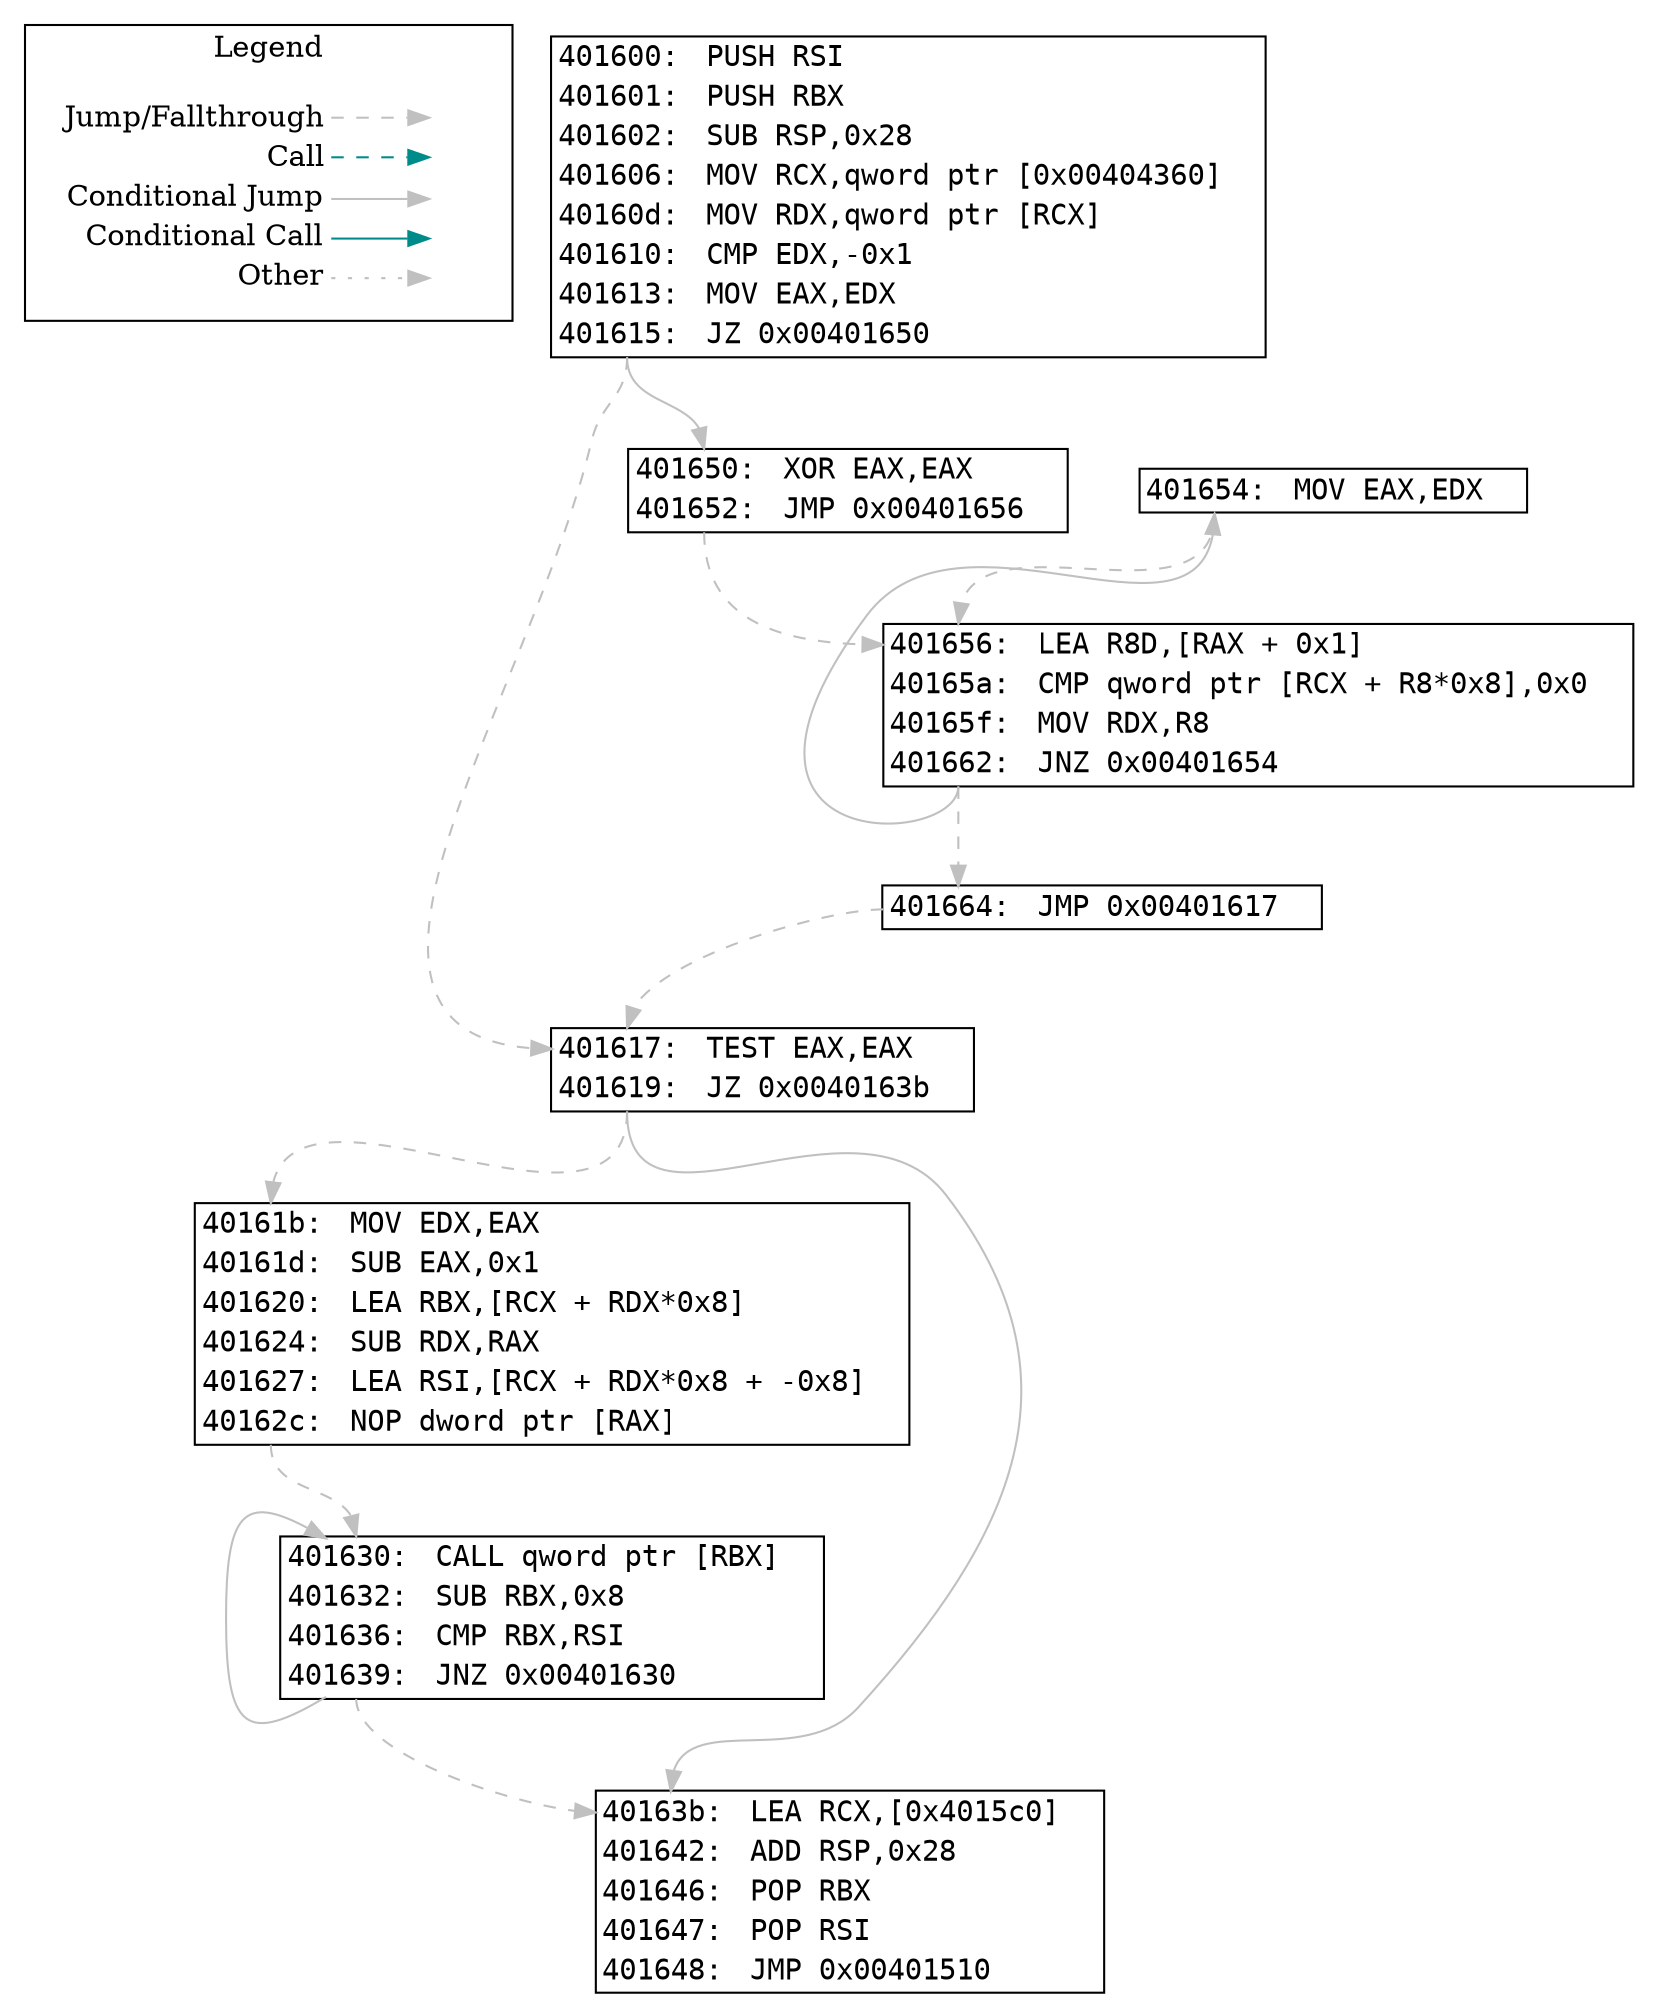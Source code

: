 digraph "func 0x401600" {
  newrank=true;
  // Flow Type Legend
  subgraph cluster_01 { 
    rank=same;
    node [shape=plaintext]
    label = "Legend";
    key [label=<<table border="0" cellpadding="2" cellspacing="0" cellborder="0">
                  <tr><td align="right" port="i1">Jump/Fallthrough</td></tr>
                  <tr><td align="right" port="i2">Call</td></tr>
                  <tr><td align="right" port="i3">Conditional Jump</td></tr>
                  <tr><td align="right" port="i4">Conditional Call</td></tr>
                  <tr><td align="right" port="i5">Other</td></tr>
               </table>>];
    key2 [label=<<table border="0" cellpadding="2" cellspacing="0" cellborder="0">
                   <tr><td port="i1">&nbsp;</td></tr>
                   <tr><td port="i2">&nbsp;</td></tr>
                   <tr><td port="i3">&nbsp;</td></tr>
                   <tr><td port="i4">&nbsp;</td></tr>
                   <tr><td port="i5">&nbsp;</td></tr>
                </table>>];
    key:i1:e -> key2:i1:w [color=gray style=dashed];
    key:i2:e -> key2:i2:w [color=cyan4 style=dashed];
    key:i3:e -> key2:i3:w [color=gray];
    key:i4:e -> key2:i4:w [color=cyan4];
    key:i5:e -> key2:i5:w [color=gray style=dotted];
  }
  bb_401600 [shape=plaintext label=<
    <TABLE BORDER="1" CELLBORDER="0" CELLSPACING="0">
      <TR>
        <TD PORT="insn_401600" ALIGN="RIGHT"><FONT FACE="monospace">401600: </FONT></TD>
        <TD ALIGN="LEFT"><FONT FACE="monospace">PUSH RSI</FONT></TD>
        <TD>&nbsp;&nbsp;&nbsp;</TD> // for spacing
      </TR>
      <TR>
        <TD PORT="insn_401601" ALIGN="RIGHT"><FONT FACE="monospace">401601: </FONT></TD>
        <TD ALIGN="LEFT"><FONT FACE="monospace">PUSH RBX</FONT></TD>
        <TD>&nbsp;&nbsp;&nbsp;</TD> // for spacing
      </TR>
      <TR>
        <TD PORT="insn_401602" ALIGN="RIGHT"><FONT FACE="monospace">401602: </FONT></TD>
        <TD ALIGN="LEFT"><FONT FACE="monospace">SUB RSP,0x28</FONT></TD>
        <TD>&nbsp;&nbsp;&nbsp;</TD> // for spacing
      </TR>
      <TR>
        <TD PORT="insn_401606" ALIGN="RIGHT"><FONT FACE="monospace">401606: </FONT></TD>
        <TD ALIGN="LEFT"><FONT FACE="monospace">MOV RCX,qword ptr [0x00404360]</FONT></TD>
        <TD>&nbsp;&nbsp;&nbsp;</TD> // for spacing
      </TR>
      <TR>
        <TD PORT="insn_40160d" ALIGN="RIGHT"><FONT FACE="monospace">40160d: </FONT></TD>
        <TD ALIGN="LEFT"><FONT FACE="monospace">MOV RDX,qword ptr [RCX]</FONT></TD>
        <TD>&nbsp;&nbsp;&nbsp;</TD> // for spacing
      </TR>
      <TR>
        <TD PORT="insn_401610" ALIGN="RIGHT"><FONT FACE="monospace">401610: </FONT></TD>
        <TD ALIGN="LEFT"><FONT FACE="monospace">CMP EDX,-0x1</FONT></TD>
        <TD>&nbsp;&nbsp;&nbsp;</TD> // for spacing
      </TR>
      <TR>
        <TD PORT="insn_401613" ALIGN="RIGHT"><FONT FACE="monospace">401613: </FONT></TD>
        <TD ALIGN="LEFT"><FONT FACE="monospace">MOV EAX,EDX</FONT></TD>
        <TD>&nbsp;&nbsp;&nbsp;</TD> // for spacing
      </TR>
      <TR>
        <TD PORT="insn_401615" ALIGN="RIGHT"><FONT FACE="monospace">401615: </FONT></TD>
        <TD ALIGN="LEFT"><FONT FACE="monospace">JZ 0x00401650</FONT></TD>
        <TD>&nbsp;&nbsp;&nbsp;</TD> // for spacing
      </TR>
    </TABLE>>];
  bb_401617 [shape=plaintext label=<
    <TABLE BORDER="1" CELLBORDER="0" CELLSPACING="0">
      <TR>
        <TD PORT="insn_401617" ALIGN="RIGHT"><FONT FACE="monospace">401617: </FONT></TD>
        <TD ALIGN="LEFT"><FONT FACE="monospace">TEST EAX,EAX</FONT></TD>
        <TD>&nbsp;&nbsp;&nbsp;</TD> // for spacing
      </TR>
      <TR>
        <TD PORT="insn_401619" ALIGN="RIGHT"><FONT FACE="monospace">401619: </FONT></TD>
        <TD ALIGN="LEFT"><FONT FACE="monospace">JZ 0x0040163b</FONT></TD>
        <TD>&nbsp;&nbsp;&nbsp;</TD> // for spacing
      </TR>
    </TABLE>>];
  bb_40161b [shape=plaintext label=<
    <TABLE BORDER="1" CELLBORDER="0" CELLSPACING="0">
      <TR>
        <TD PORT="insn_40161b" ALIGN="RIGHT"><FONT FACE="monospace">40161b: </FONT></TD>
        <TD ALIGN="LEFT"><FONT FACE="monospace">MOV EDX,EAX</FONT></TD>
        <TD>&nbsp;&nbsp;&nbsp;</TD> // for spacing
      </TR>
      <TR>
        <TD PORT="insn_40161d" ALIGN="RIGHT"><FONT FACE="monospace">40161d: </FONT></TD>
        <TD ALIGN="LEFT"><FONT FACE="monospace">SUB EAX,0x1</FONT></TD>
        <TD>&nbsp;&nbsp;&nbsp;</TD> // for spacing
      </TR>
      <TR>
        <TD PORT="insn_401620" ALIGN="RIGHT"><FONT FACE="monospace">401620: </FONT></TD>
        <TD ALIGN="LEFT"><FONT FACE="monospace">LEA RBX,[RCX + RDX*0x8]</FONT></TD>
        <TD>&nbsp;&nbsp;&nbsp;</TD> // for spacing
      </TR>
      <TR>
        <TD PORT="insn_401624" ALIGN="RIGHT"><FONT FACE="monospace">401624: </FONT></TD>
        <TD ALIGN="LEFT"><FONT FACE="monospace">SUB RDX,RAX</FONT></TD>
        <TD>&nbsp;&nbsp;&nbsp;</TD> // for spacing
      </TR>
      <TR>
        <TD PORT="insn_401627" ALIGN="RIGHT"><FONT FACE="monospace">401627: </FONT></TD>
        <TD ALIGN="LEFT"><FONT FACE="monospace">LEA RSI,[RCX + RDX*0x8 + -0x8]</FONT></TD>
        <TD>&nbsp;&nbsp;&nbsp;</TD> // for spacing
      </TR>
      <TR>
        <TD PORT="insn_40162c" ALIGN="RIGHT"><FONT FACE="monospace">40162c: </FONT></TD>
        <TD ALIGN="LEFT"><FONT FACE="monospace">NOP dword ptr [RAX]</FONT></TD>
        <TD>&nbsp;&nbsp;&nbsp;</TD> // for spacing
      </TR>
    </TABLE>>];
  bb_401630 [shape=plaintext label=<
    <TABLE BORDER="1" CELLBORDER="0" CELLSPACING="0">
      <TR>
        <TD PORT="insn_401630" ALIGN="RIGHT"><FONT FACE="monospace">401630: </FONT></TD>
        <TD ALIGN="LEFT"><FONT FACE="monospace">CALL qword ptr [RBX]</FONT></TD>
        <TD>&nbsp;&nbsp;&nbsp;</TD> // for spacing
      </TR>
      <TR>
        <TD PORT="insn_401632" ALIGN="RIGHT"><FONT FACE="monospace">401632: </FONT></TD>
        <TD ALIGN="LEFT"><FONT FACE="monospace">SUB RBX,0x8</FONT></TD>
        <TD>&nbsp;&nbsp;&nbsp;</TD> // for spacing
      </TR>
      <TR>
        <TD PORT="insn_401636" ALIGN="RIGHT"><FONT FACE="monospace">401636: </FONT></TD>
        <TD ALIGN="LEFT"><FONT FACE="monospace">CMP RBX,RSI</FONT></TD>
        <TD>&nbsp;&nbsp;&nbsp;</TD> // for spacing
      </TR>
      <TR>
        <TD PORT="insn_401639" ALIGN="RIGHT"><FONT FACE="monospace">401639: </FONT></TD>
        <TD ALIGN="LEFT"><FONT FACE="monospace">JNZ 0x00401630</FONT></TD>
        <TD>&nbsp;&nbsp;&nbsp;</TD> // for spacing
      </TR>
    </TABLE>>];
  bb_40163b [shape=plaintext label=<
    <TABLE BORDER="1" CELLBORDER="0" CELLSPACING="0">
      <TR>
        <TD PORT="insn_40163b" ALIGN="RIGHT"><FONT FACE="monospace">40163b: </FONT></TD>
        <TD ALIGN="LEFT"><FONT FACE="monospace">LEA RCX,[0x4015c0]</FONT></TD>
        <TD>&nbsp;&nbsp;&nbsp;</TD> // for spacing
      </TR>
      <TR>
        <TD PORT="insn_401642" ALIGN="RIGHT"><FONT FACE="monospace">401642: </FONT></TD>
        <TD ALIGN="LEFT"><FONT FACE="monospace">ADD RSP,0x28</FONT></TD>
        <TD>&nbsp;&nbsp;&nbsp;</TD> // for spacing
      </TR>
      <TR>
        <TD PORT="insn_401646" ALIGN="RIGHT"><FONT FACE="monospace">401646: </FONT></TD>
        <TD ALIGN="LEFT"><FONT FACE="monospace">POP RBX</FONT></TD>
        <TD>&nbsp;&nbsp;&nbsp;</TD> // for spacing
      </TR>
      <TR>
        <TD PORT="insn_401647" ALIGN="RIGHT"><FONT FACE="monospace">401647: </FONT></TD>
        <TD ALIGN="LEFT"><FONT FACE="monospace">POP RSI</FONT></TD>
        <TD>&nbsp;&nbsp;&nbsp;</TD> // for spacing
      </TR>
      <TR>
        <TD PORT="insn_401648" ALIGN="RIGHT"><FONT FACE="monospace">401648: </FONT></TD>
        <TD ALIGN="LEFT"><FONT FACE="monospace">JMP 0x00401510</FONT></TD>
        <TD>&nbsp;&nbsp;&nbsp;</TD> // for spacing
      </TR>
    </TABLE>>];
  bb_401650 [shape=plaintext label=<
    <TABLE BORDER="1" CELLBORDER="0" CELLSPACING="0">
      <TR>
        <TD PORT="insn_401650" ALIGN="RIGHT"><FONT FACE="monospace">401650: </FONT></TD>
        <TD ALIGN="LEFT"><FONT FACE="monospace">XOR EAX,EAX</FONT></TD>
        <TD>&nbsp;&nbsp;&nbsp;</TD> // for spacing
      </TR>
      <TR>
        <TD PORT="insn_401652" ALIGN="RIGHT"><FONT FACE="monospace">401652: </FONT></TD>
        <TD ALIGN="LEFT"><FONT FACE="monospace">JMP 0x00401656</FONT></TD>
        <TD>&nbsp;&nbsp;&nbsp;</TD> // for spacing
      </TR>
    </TABLE>>];
  bb_401654 [shape=plaintext label=<
    <TABLE BORDER="1" CELLBORDER="0" CELLSPACING="0">
      <TR>
        <TD PORT="insn_401654" ALIGN="RIGHT"><FONT FACE="monospace">401654: </FONT></TD>
        <TD ALIGN="LEFT"><FONT FACE="monospace">MOV EAX,EDX</FONT></TD>
        <TD>&nbsp;&nbsp;&nbsp;</TD> // for spacing
      </TR>
    </TABLE>>];
  bb_401656 [shape=plaintext label=<
    <TABLE BORDER="1" CELLBORDER="0" CELLSPACING="0">
      <TR>
        <TD PORT="insn_401656" ALIGN="RIGHT"><FONT FACE="monospace">401656: </FONT></TD>
        <TD ALIGN="LEFT"><FONT FACE="monospace">LEA R8D,[RAX + 0x1]</FONT></TD>
        <TD>&nbsp;&nbsp;&nbsp;</TD> // for spacing
      </TR>
      <TR>
        <TD PORT="insn_40165a" ALIGN="RIGHT"><FONT FACE="monospace">40165a: </FONT></TD>
        <TD ALIGN="LEFT"><FONT FACE="monospace">CMP qword ptr [RCX + R8*0x8],0x0</FONT></TD>
        <TD>&nbsp;&nbsp;&nbsp;</TD> // for spacing
      </TR>
      <TR>
        <TD PORT="insn_40165f" ALIGN="RIGHT"><FONT FACE="monospace">40165f: </FONT></TD>
        <TD ALIGN="LEFT"><FONT FACE="monospace">MOV RDX,R8</FONT></TD>
        <TD>&nbsp;&nbsp;&nbsp;</TD> // for spacing
      </TR>
      <TR>
        <TD PORT="insn_401662" ALIGN="RIGHT"><FONT FACE="monospace">401662: </FONT></TD>
        <TD ALIGN="LEFT"><FONT FACE="monospace">JNZ 0x00401654</FONT></TD>
        <TD>&nbsp;&nbsp;&nbsp;</TD> // for spacing
      </TR>
    </TABLE>>];
  bb_401664 [shape=plaintext label=<
    <TABLE BORDER="1" CELLBORDER="0" CELLSPACING="0">
      <TR>
        <TD PORT="insn_401664" ALIGN="RIGHT"><FONT FACE="monospace">401664: </FONT></TD>
        <TD ALIGN="LEFT"><FONT FACE="monospace">JMP 0x00401617</FONT></TD>
        <TD>&nbsp;&nbsp;&nbsp;</TD> // for spacing
      </TR>
    </TABLE>>];
  bb_40161b:insn_40162c -> bb_401630:insn_401630 [color=gray style=dashed tooltip="FALL_THROUGH"];
  bb_401617:insn_401619 -> bb_40163b:insn_40163b [color=gray style=solid tooltip="CONDITIONAL_JUMP"];
  bb_401617:insn_401619 -> bb_40161b:insn_40161b [color=gray style=dashed tooltip="FALL_THROUGH"];
  bb_401656:insn_401662 -> bb_401654:insn_401654 [color=gray style=solid tooltip="CONDITIONAL_JUMP"];
  bb_401656:insn_401662 -> bb_401664:insn_401664 [color=gray style=dashed tooltip="FALL_THROUGH"];
  bb_401654:insn_401654 -> bb_401656:insn_401656 [color=gray style=dashed tooltip="FALL_THROUGH"];
  bb_401630:insn_401639 -> bb_401630:insn_401630 [color=gray style=solid tooltip="CONDITIONAL_JUMP"];
  bb_401630:insn_401639 -> bb_40163b:insn_40163b [color=gray style=dashed tooltip="FALL_THROUGH"];
  bb_401650:insn_401652 -> bb_401656:insn_401656 [color=gray style=dashed tooltip="UNCONDITIONAL_JUMP"];
  bb_401664:insn_401664 -> bb_401617:insn_401617 [color=gray style=dashed tooltip="UNCONDITIONAL_JUMP"];
  bb_401600:insn_401615 -> bb_401650:insn_401650 [color=gray style=solid tooltip="CONDITIONAL_JUMP"];
  bb_401600:insn_401615 -> bb_401617:insn_401617 [color=gray style=dashed tooltip="FALL_THROUGH"];
}